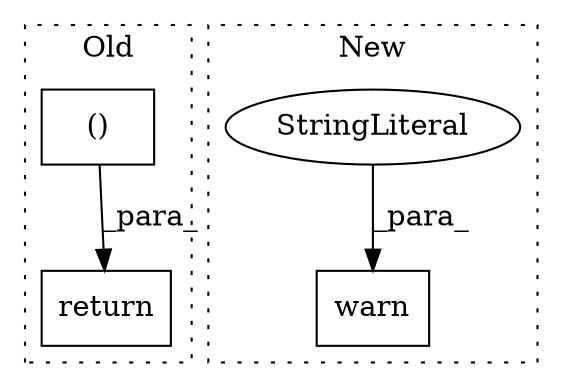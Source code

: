 digraph G {
subgraph cluster0 {
1 [label="()" a="106" s="950" l="15" shape="box"];
4 [label="return" a="41" s="907" l="7" shape="box"];
label = "Old";
style="dotted";
}
subgraph cluster1 {
2 [label="warn" a="32" s="2861,3084" l="5,1" shape="box"];
3 [label="StringLiteral" a="45" s="2866" l="218" shape="ellipse"];
label = "New";
style="dotted";
}
1 -> 4 [label="_para_"];
3 -> 2 [label="_para_"];
}